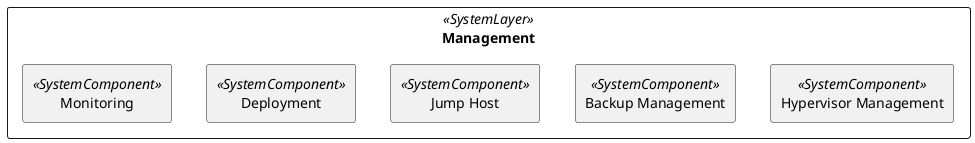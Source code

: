 @startuml

skinparam monochrome true
skinparam componentStyle uml2

















show stereotype

rectangle Management as "Management" <<SystemLayer>> {
	rectangle Hypervisor__F_Management as "Hypervisor Management" <<SystemComponent>> {
	}		
	rectangle Backup__F_Management as "Backup Management" <<SystemComponent>> {
	}		
	rectangle Jump__F_Host as "Jump Host" <<SystemComponent>> {
	}		
	rectangle Deployment as "Deployment" <<SystemComponent>> {
	}		
	rectangle Monitoring as "Monitoring" <<SystemComponent>> {
	}		

}

' Begin Protected Region [[layouting]]

' End Protected Region   [[layouting]]
@enduml
' Actifsource ID=[dc5bfacd-eaac-11e8-88d3-bfc6b992bdec,a4ab5f98-0a95-11e9-9f72-e5610a9d4cd3,Hash]
